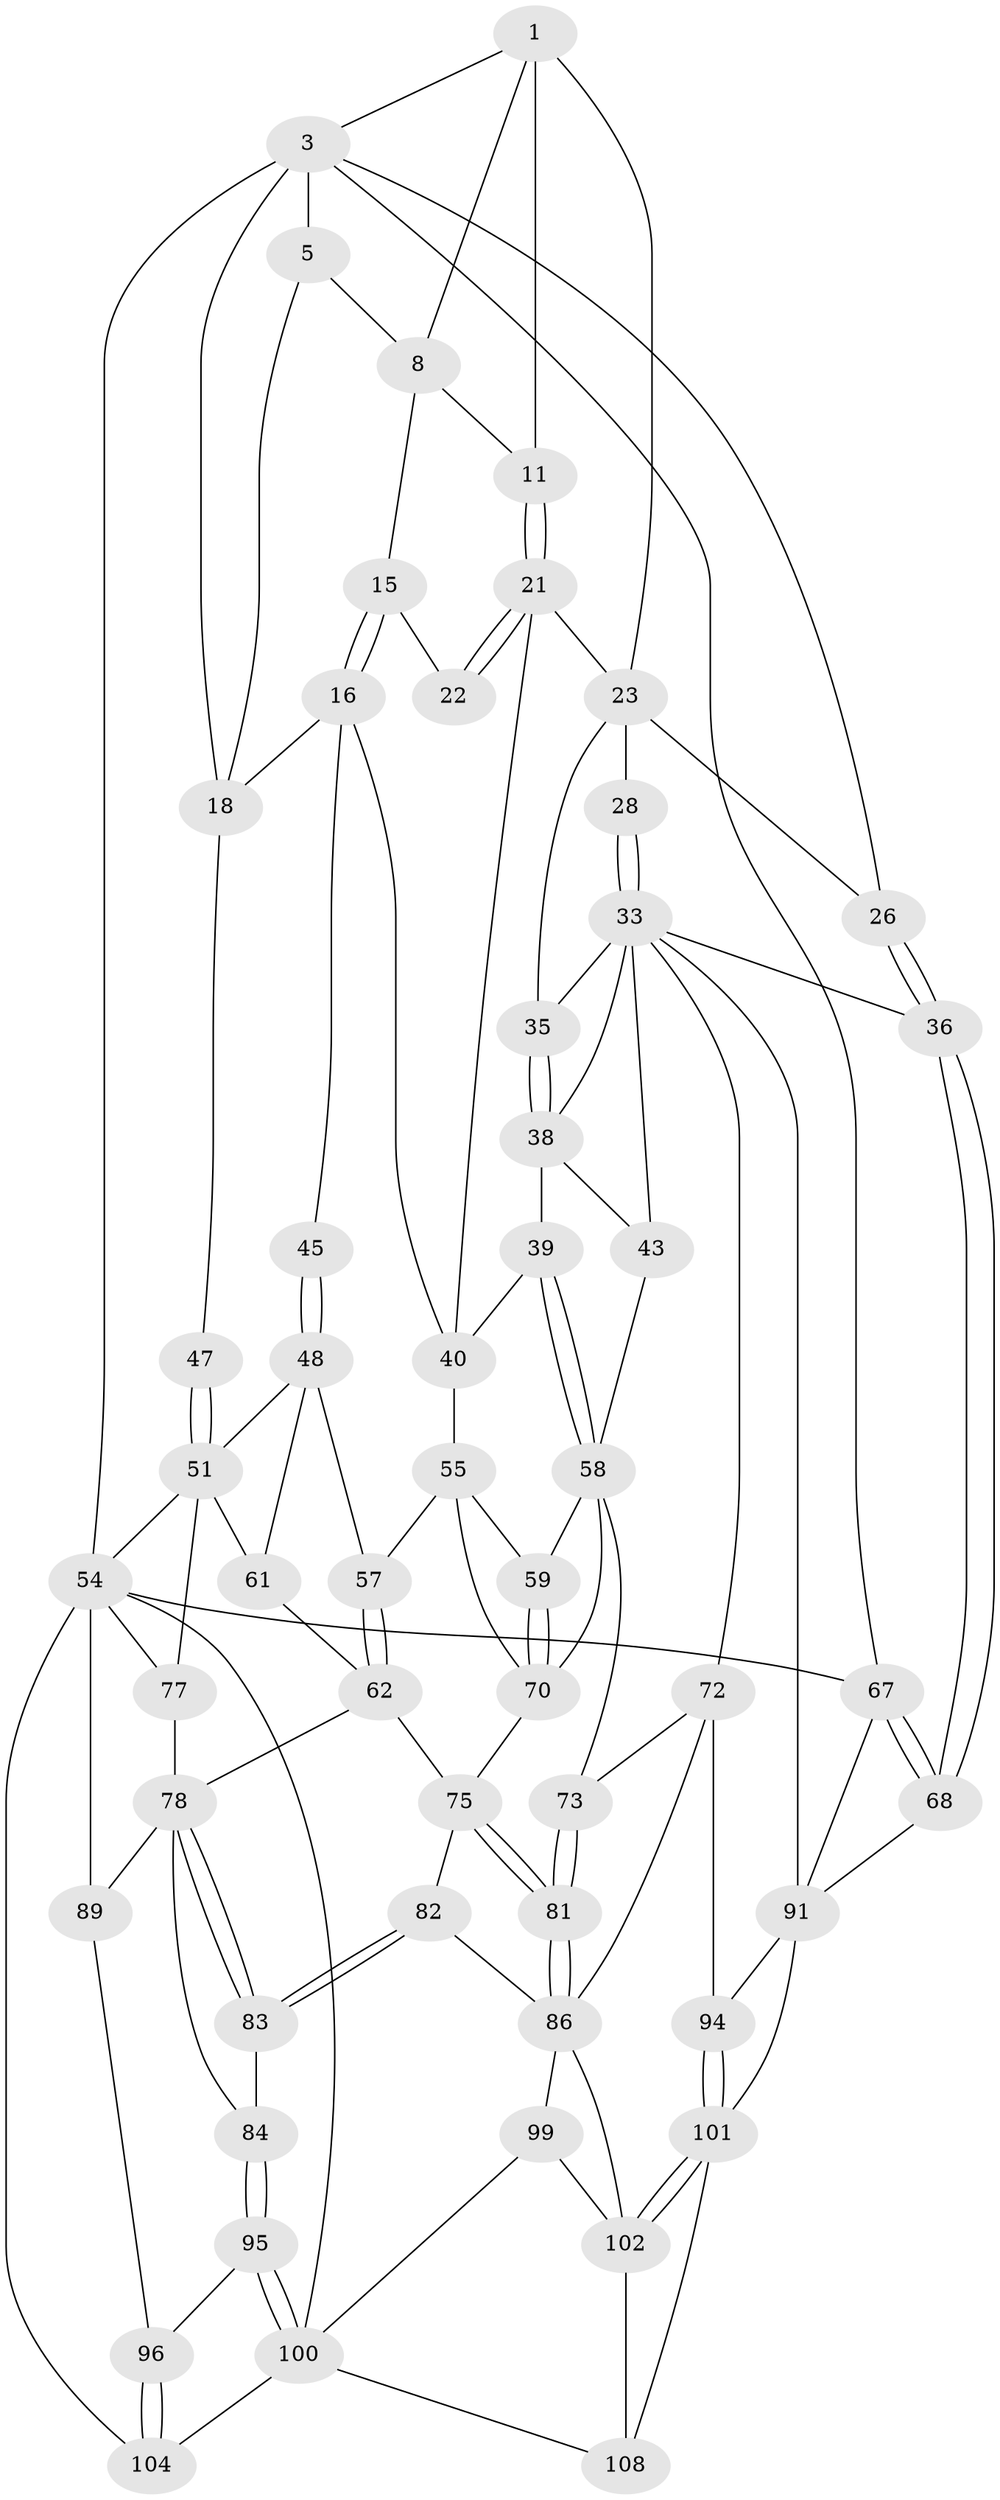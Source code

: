 // original degree distribution, {3: 0.045454545454545456, 6: 0.20909090909090908, 5: 0.5727272727272728, 4: 0.17272727272727273}
// Generated by graph-tools (version 1.1) at 2025/21/03/04/25 18:21:35]
// undirected, 55 vertices, 124 edges
graph export_dot {
graph [start="1"]
  node [color=gray90,style=filled];
  1 [pos="+0.6536851594221631+0",super="+2+7"];
  3 [pos="+1+0",super="+4"];
  5 [pos="+0.23370741197841083+0",super="+13+6"];
  8 [pos="+0.49132405596313355+0.09666570770435993",super="+14"];
  11 [pos="+0.6491682788923128+0.10569991351923745",super="+12"];
  15 [pos="+0.4716539331830182+0.26770888385469516"];
  16 [pos="+0.45595473658406166+0.2780471340110735",super="+17"];
  18 [pos="+0.3329534141773224+0.18187550056132018",super="+19"];
  21 [pos="+0.6567742906721971+0.1852278633648043",super="+25"];
  22 [pos="+0.5564196267413899+0.26230392202377933"];
  23 [pos="+0.8553427499076957+0.11261615164576257",super="+27+24"];
  26 [pos="+1+0.15836274714830964"];
  28 [pos="+0.869954355944898+0.28904023548607005"];
  33 [pos="+0.8718299464105437+0.2937011372293394",super="+34+37"];
  35 [pos="+0.7604016824083378+0.32400920174379155"];
  36 [pos="+1+0.5087902006418905"];
  38 [pos="+0.7654827068638008+0.40040624965063504",super="+41"];
  39 [pos="+0.7213532998974632+0.4154477451492689"];
  40 [pos="+0.6451931083749356+0.3499488896477377",super="+44"];
  43 [pos="+0.8511978447498135+0.480985384913557"];
  45 [pos="+0.19601132994632636+0.2684103714053844",super="+46"];
  47 [pos="+0.08435766976539483+0.21815417190648748"];
  48 [pos="+0.353252273345034+0.3907821222001481",super="+49"];
  51 [pos="+0.21480628823650505+0.41376990892406984",super="+52"];
  54 [pos="+0+0.2796929085428334",super="+64"];
  55 [pos="+0.5746786100250891+0.4784469281610079",super="+56"];
  57 [pos="+0.5605424107553818+0.4904616036441519"];
  58 [pos="+0.6645174055528514+0.4830393121342979",super="+60"];
  59 [pos="+0.6348108073278999+0.48381212767795156"];
  61 [pos="+0.37134874749862834+0.5636903869721899"];
  62 [pos="+0.4806830903406312+0.5419012530577245",super="+63"];
  67 [pos="+1+1"];
  68 [pos="+1+0.8101199049418548"];
  70 [pos="+0.6953207000184816+0.6115932495365463",super="+74"];
  72 [pos="+0.7903238681039264+0.6674406181084351",super="+93"];
  73 [pos="+0.740821772890981+0.6317827775461834"];
  75 [pos="+0.6075631371582603+0.6388419622270712",super="+76"];
  77 [pos="+0.1234150664190523+0.6019327011925855",super="+80"];
  78 [pos="+0.3707254385181853+0.5778433040091663",super="+79"];
  81 [pos="+0.6289321187205583+0.7196201812230676"];
  82 [pos="+0.44647364713233356+0.7448891576601819"];
  83 [pos="+0.3834515928829019+0.706445908664682"];
  84 [pos="+0.3446709326585182+0.7260508583773906"];
  86 [pos="+0.6304568042543371+0.7358905520778372",super="+87"];
  89 [pos="+0.18438846275083487+0.7055643072497773"];
  91 [pos="+0.965934955775766+0.8405572968045903",super="+92+109"];
  94 [pos="+0.7114105746413019+0.8967717824096947"];
  95 [pos="+0.26905376050288177+0.8415110355533703"];
  96 [pos="+0.25606180011409757+0.8447020648142481",super="+97"];
  99 [pos="+0.37710470963485593+0.9092655584369634"];
  100 [pos="+0.3558859769580244+0.9070827216537698",super="+105"];
  101 [pos="+0.6772727627112171+0.9595992400549435",super="+110"];
  102 [pos="+0.5264901306312806+0.8670624354309269",super="+107"];
  104 [pos="+0.17976640129250926+1"];
  108 [pos="+0.4713350994977464+1"];
  1 -- 3;
  1 -- 11 [weight=2];
  1 -- 23;
  1 -- 8;
  3 -- 26;
  3 -- 67;
  3 -- 5;
  3 -- 54 [weight=2];
  3 -- 18;
  5 -- 18;
  5 -- 8;
  8 -- 15;
  8 -- 11;
  11 -- 21;
  11 -- 21;
  15 -- 16;
  15 -- 16;
  15 -- 22;
  16 -- 40;
  16 -- 18;
  16 -- 45;
  18 -- 47;
  21 -- 22 [weight=2];
  21 -- 22;
  21 -- 40;
  21 -- 23 [weight=2];
  23 -- 26;
  23 -- 28 [weight=2];
  23 -- 35;
  26 -- 36;
  26 -- 36;
  28 -- 33;
  28 -- 33;
  33 -- 35;
  33 -- 38;
  33 -- 36;
  33 -- 72;
  33 -- 43;
  33 -- 91;
  35 -- 38;
  35 -- 38;
  36 -- 68;
  36 -- 68;
  38 -- 39;
  38 -- 43;
  39 -- 40;
  39 -- 58;
  39 -- 58;
  40 -- 55;
  43 -- 58;
  45 -- 48 [weight=2];
  45 -- 48;
  47 -- 51;
  47 -- 51;
  48 -- 57;
  48 -- 51;
  48 -- 61;
  51 -- 61;
  51 -- 77;
  51 -- 54;
  54 -- 67;
  54 -- 100;
  54 -- 104;
  54 -- 89;
  54 -- 77;
  55 -- 59;
  55 -- 57;
  55 -- 70;
  57 -- 62;
  57 -- 62;
  58 -- 59;
  58 -- 73;
  58 -- 70;
  59 -- 70;
  59 -- 70;
  61 -- 62;
  62 -- 78;
  62 -- 75;
  67 -- 68;
  67 -- 68;
  67 -- 91;
  68 -- 91;
  70 -- 75;
  72 -- 73;
  72 -- 94;
  72 -- 86;
  73 -- 81;
  73 -- 81;
  75 -- 81;
  75 -- 81;
  75 -- 82;
  77 -- 78 [weight=2];
  78 -- 83;
  78 -- 83;
  78 -- 89;
  78 -- 84;
  81 -- 86;
  81 -- 86;
  82 -- 83;
  82 -- 83;
  82 -- 86;
  83 -- 84;
  84 -- 95;
  84 -- 95;
  86 -- 102;
  86 -- 99;
  89 -- 96;
  91 -- 94;
  91 -- 101;
  94 -- 101;
  94 -- 101;
  95 -- 96;
  95 -- 100;
  95 -- 100;
  96 -- 104;
  96 -- 104;
  99 -- 100;
  99 -- 102;
  100 -- 104;
  100 -- 108;
  101 -- 102;
  101 -- 102;
  101 -- 108;
  102 -- 108;
}
